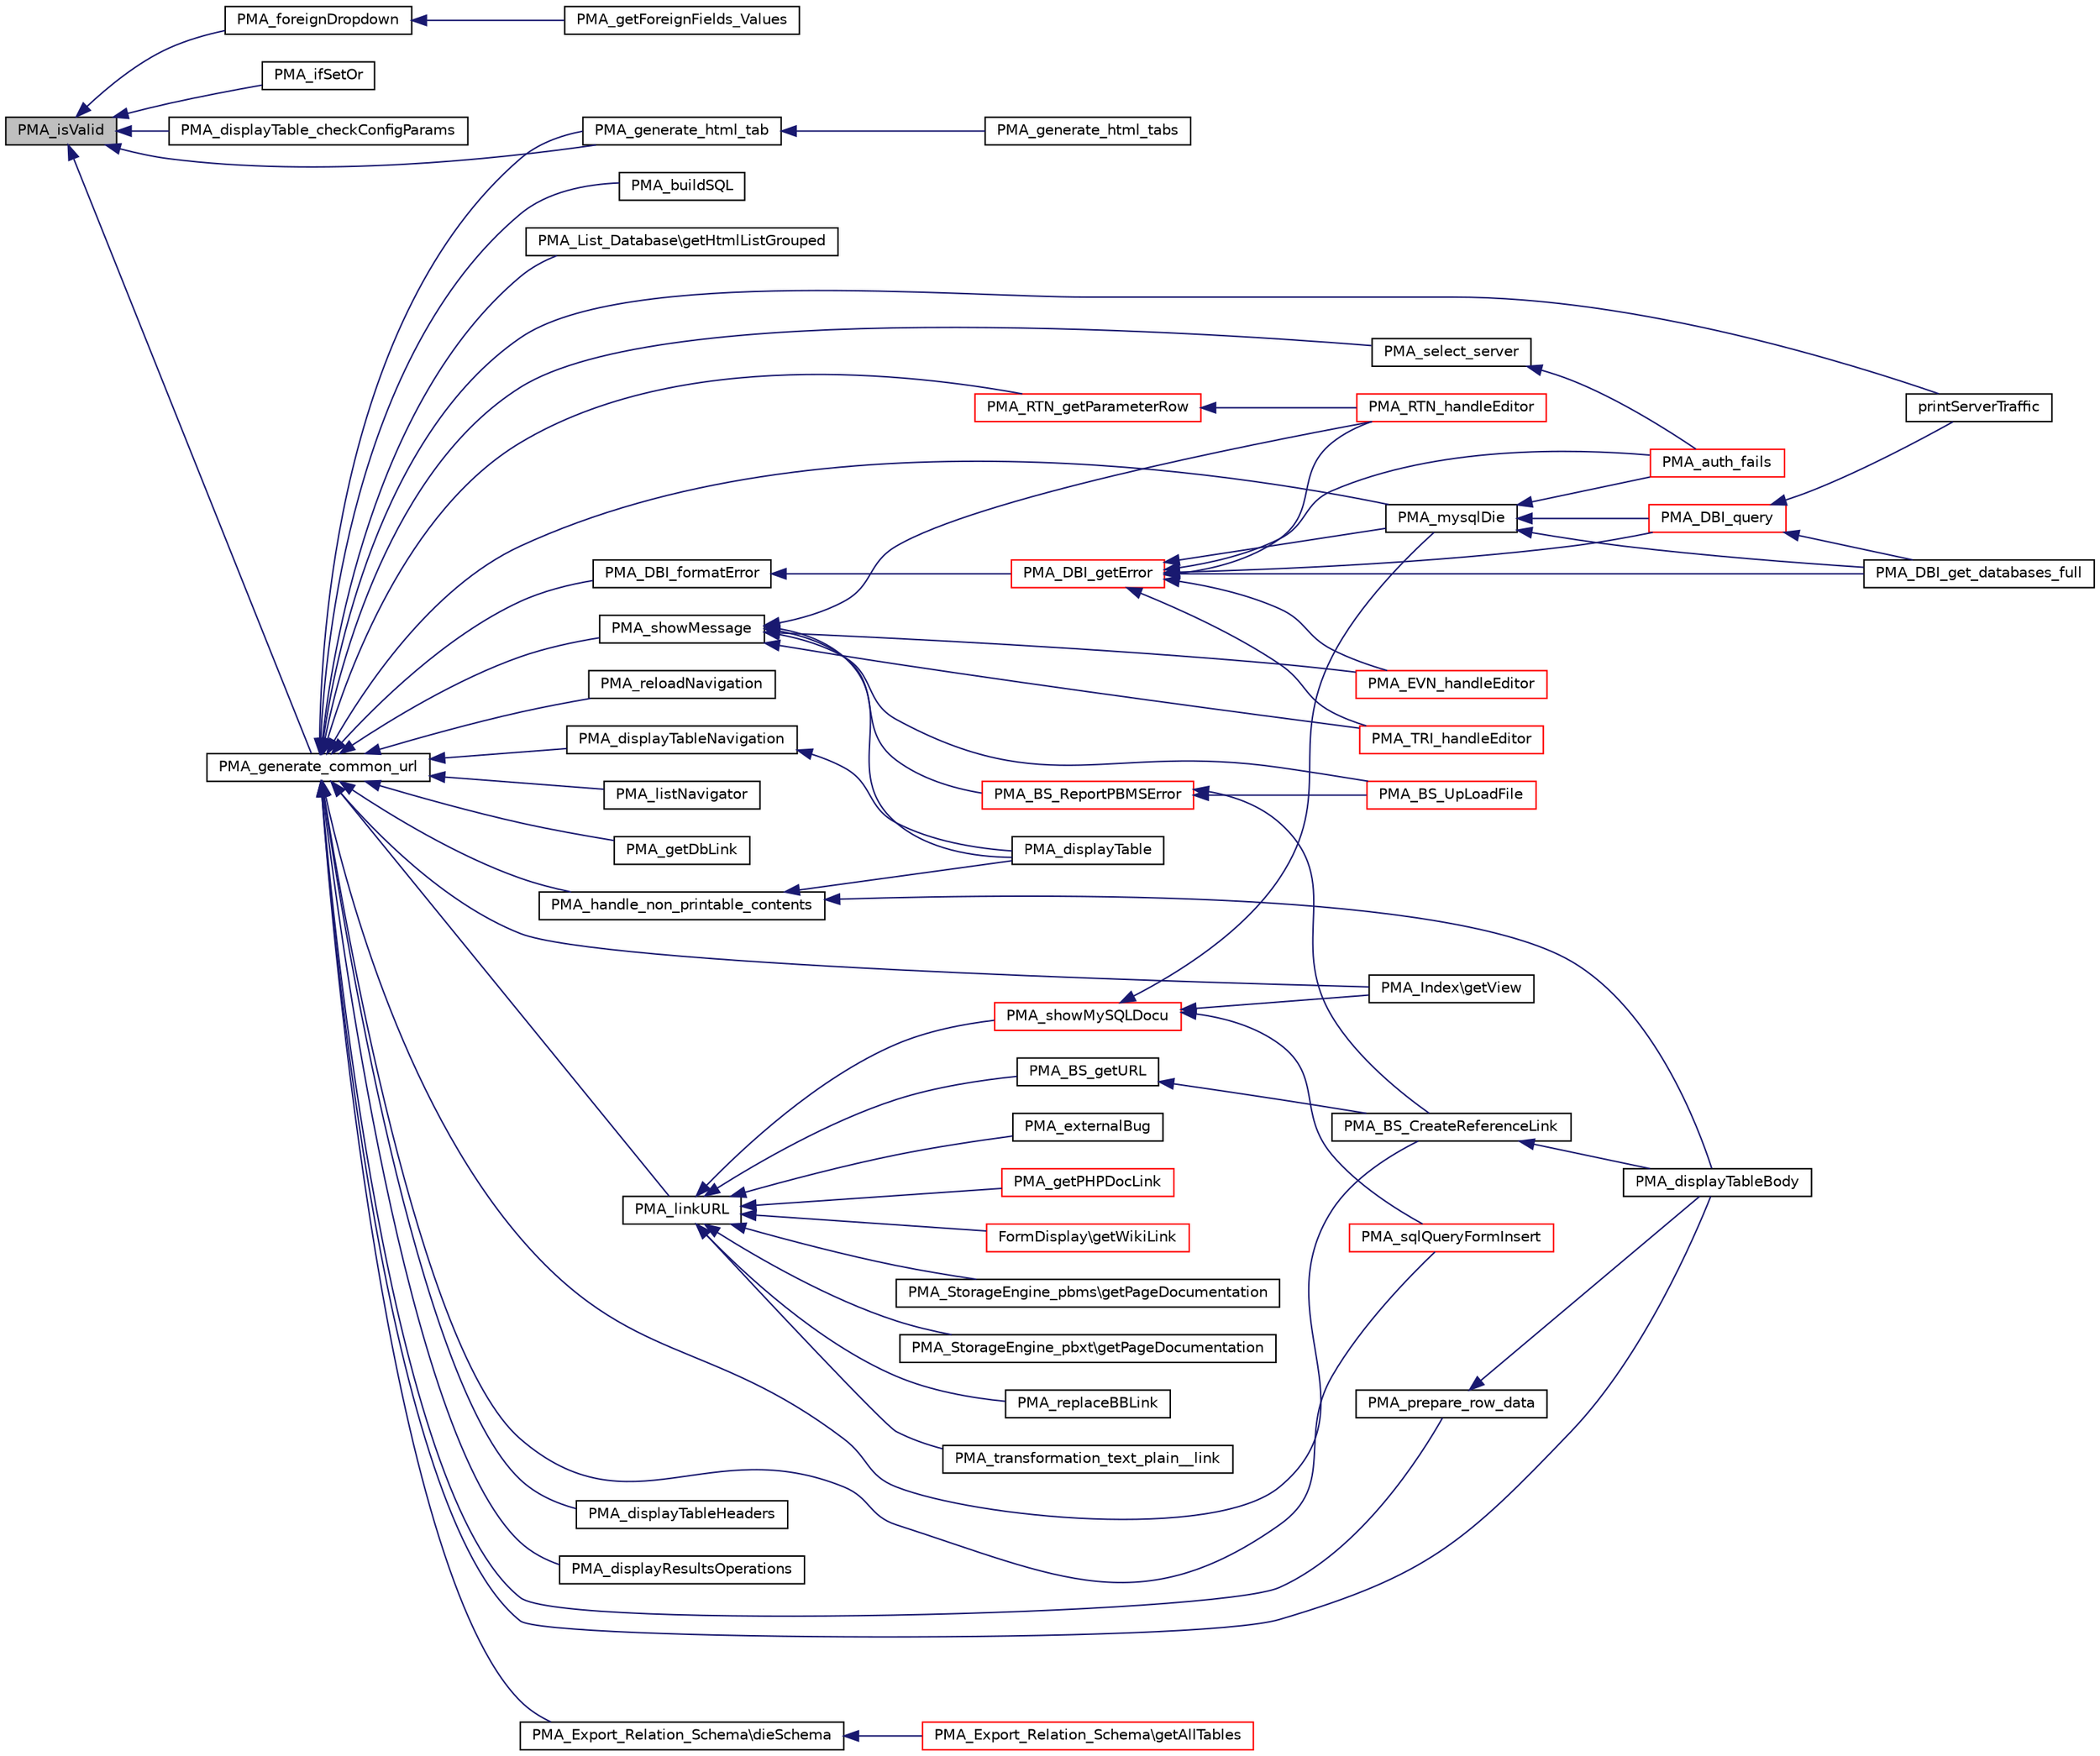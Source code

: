 digraph G
{
  edge [fontname="Helvetica",fontsize="10",labelfontname="Helvetica",labelfontsize="10"];
  node [fontname="Helvetica",fontsize="10",shape=record];
  rankdir="LR";
  Node1 [label="PMA_isValid",height=0.2,width=0.4,color="black", fillcolor="grey75", style="filled" fontcolor="black"];
  Node1 -> Node2 [dir="back",color="midnightblue",fontsize="10",style="solid",fontname="Helvetica"];
  Node2 [label="PMA_generate_html_tab",height=0.2,width=0.4,color="black", fillcolor="white", style="filled",URL="$common_8lib_8php.html#a72a2e88227b8b253f7ec8232b3563c88",tooltip="returns a tab for tabbed navigation."];
  Node2 -> Node3 [dir="back",color="midnightblue",fontsize="10",style="solid",fontname="Helvetica"];
  Node3 [label="PMA_generate_html_tabs",height=0.2,width=0.4,color="black", fillcolor="white", style="filled",URL="$common_8lib_8php.html#a7315d552f98b5fd4e370b61d0d029893",tooltip="returns html-code for a tab navigation"];
  Node1 -> Node4 [dir="back",color="midnightblue",fontsize="10",style="solid",fontname="Helvetica"];
  Node4 [label="PMA_ifSetOr",height=0.2,width=0.4,color="black", fillcolor="white", style="filled",URL="$core_8lib_8php.html#a98bdbf90fdf39169e08ec6a88f5b98b2",tooltip="checks given $var and returns it if valid, or $default of not valid given $var is also checked for ty..."];
  Node1 -> Node5 [dir="back",color="midnightblue",fontsize="10",style="solid",fontname="Helvetica"];
  Node5 [label="PMA_displayTable_checkConfigParams",height=0.2,width=0.4,color="black", fillcolor="white", style="filled",URL="$display__tbl_8lib_8php.html#a7b865266d030433cd3f2729dbd3d61ba",tooltip="Checks the posted options for viewing query resutls and sets appropriate values in the session..."];
  Node1 -> Node6 [dir="back",color="midnightblue",fontsize="10",style="solid",fontname="Helvetica"];
  Node6 [label="PMA_foreignDropdown",height=0.2,width=0.4,color="black", fillcolor="white", style="filled",URL="$relation_8lib_8php.html#a6bc36e1b0f6de6160a100084b572258f",tooltip="Outputs dropdown with values of foreign fields."];
  Node6 -> Node7 [dir="back",color="midnightblue",fontsize="10",style="solid",fontname="Helvetica"];
  Node7 [label="PMA_getForeignFields_Values",height=0.2,width=0.4,color="black", fillcolor="white", style="filled",URL="$tbl__select_8lib_8php.html#ae7f5731d913fedd05b08fae1e999bcf5",tooltip="Creates the HTML content for: 1) Browsing foreign data for a field."];
  Node1 -> Node8 [dir="back",color="midnightblue",fontsize="10",style="solid",fontname="Helvetica"];
  Node8 [label="PMA_generate_common_url",height=0.2,width=0.4,color="black", fillcolor="white", style="filled",URL="$url__generating_8lib_8php.html#ad5c0cfef7cb600a158a1ef5fa321a094",tooltip="Generates text with URL parameters."];
  Node8 -> Node9 [dir="back",color="midnightblue",fontsize="10",style="solid",fontname="Helvetica"];
  Node9 [label="PMA_BS_CreateReferenceLink",height=0.2,width=0.4,color="black", fillcolor="white", style="filled",URL="$blobstreaming_8lib_8php.html#a87b824dda195c745386060c163ee0bd7"];
  Node9 -> Node10 [dir="back",color="midnightblue",fontsize="10",style="solid",fontname="Helvetica"];
  Node10 [label="PMA_displayTableBody",height=0.2,width=0.4,color="black", fillcolor="white", style="filled",URL="$display__tbl_8lib_8php.html#a584c8e9b54e86afef57d654e60a836ed",tooltip="Displays the body of the results table."];
  Node8 -> Node11 [dir="back",color="midnightblue",fontsize="10",style="solid",fontname="Helvetica"];
  Node11 [label="PMA_mysqlDie",height=0.2,width=0.4,color="black", fillcolor="white", style="filled",URL="$common_8lib_8php.html#a4b5abc57e204c6266283131d03f66395",tooltip="Displays a MySQL error message in the right frame."];
  Node11 -> Node12 [dir="back",color="midnightblue",fontsize="10",style="solid",fontname="Helvetica"];
  Node12 [label="PMA_auth_fails",height=0.2,width=0.4,color="red", fillcolor="white", style="filled",URL="$config_8auth_8lib_8php.html#a29189416351efab06c47b2b9bf24e082",tooltip="User is not allowed to login to MySQL -&gt; authentication failed."];
  Node11 -> Node13 [dir="back",color="midnightblue",fontsize="10",style="solid",fontname="Helvetica"];
  Node13 [label="PMA_DBI_query",height=0.2,width=0.4,color="red", fillcolor="white", style="filled",URL="$database__interface_8lib_8php.html#ab439cded0e18a60e731e76aa4567c089",tooltip="runs a query"];
  Node13 -> Node14 [dir="back",color="midnightblue",fontsize="10",style="solid",fontname="Helvetica"];
  Node14 [label="PMA_DBI_get_databases_full",height=0.2,width=0.4,color="black", fillcolor="white", style="filled",URL="$database__interface_8lib_8php.html#a4b15b983bcb99fa22499c95a4df73c5e",tooltip="returns array with databases containing extended infos about them"];
  Node13 -> Node15 [dir="back",color="midnightblue",fontsize="10",style="solid",fontname="Helvetica"];
  Node15 [label="printServerTraffic",height=0.2,width=0.4,color="black", fillcolor="white", style="filled",URL="$server__status_8php.html#abfe999235a56a874471934cd49e1598d"];
  Node11 -> Node14 [dir="back",color="midnightblue",fontsize="10",style="solid",fontname="Helvetica"];
  Node8 -> Node16 [dir="back",color="midnightblue",fontsize="10",style="solid",fontname="Helvetica"];
  Node16 [label="PMA_reloadNavigation",height=0.2,width=0.4,color="black", fillcolor="white", style="filled",URL="$common_8lib_8php.html#a21d6575d460c4b3e00befe248b834d27",tooltip="Reloads navigation if needed."];
  Node8 -> Node17 [dir="back",color="midnightblue",fontsize="10",style="solid",fontname="Helvetica"];
  Node17 [label="PMA_showMessage",height=0.2,width=0.4,color="black", fillcolor="white", style="filled",URL="$common_8lib_8php.html#ac856542e67ea0192bc0fc7fd1fb21d09",tooltip="displays the message and the query usually the message is the result of the query executed..."];
  Node17 -> Node18 [dir="back",color="midnightblue",fontsize="10",style="solid",fontname="Helvetica"];
  Node18 [label="PMA_BS_ReportPBMSError",height=0.2,width=0.4,color="red", fillcolor="white", style="filled",URL="$blobstreaming_8lib_8php.html#afd189175fc3a153d7519dc5aae546d50",tooltip="Retrieves and shows PBMS error."];
  Node18 -> Node9 [dir="back",color="midnightblue",fontsize="10",style="solid",fontname="Helvetica"];
  Node18 -> Node19 [dir="back",color="midnightblue",fontsize="10",style="solid",fontname="Helvetica"];
  Node19 [label="PMA_BS_UpLoadFile",height=0.2,width=0.4,color="red", fillcolor="white", style="filled",URL="$blobstreaming_8lib_8php.html#a987ba4328adf59f089fd1bdc7b04fd32"];
  Node17 -> Node19 [dir="back",color="midnightblue",fontsize="10",style="solid",fontname="Helvetica"];
  Node17 -> Node20 [dir="back",color="midnightblue",fontsize="10",style="solid",fontname="Helvetica"];
  Node20 [label="PMA_displayTable",height=0.2,width=0.4,color="black", fillcolor="white", style="filled",URL="$display__tbl_8lib_8php.html#ab64d4328beb5bc6b0a62abfa39fb447a",tooltip="Displays a table of results returned by a SQL query."];
  Node17 -> Node21 [dir="back",color="midnightblue",fontsize="10",style="solid",fontname="Helvetica"];
  Node21 [label="PMA_EVN_handleEditor",height=0.2,width=0.4,color="red", fillcolor="white", style="filled",URL="$rte__events_8lib_8php.html#a9eb0f568d20bcb34761a1862b658d094",tooltip="Handles editor requests for adding or editing an item."];
  Node17 -> Node22 [dir="back",color="midnightblue",fontsize="10",style="solid",fontname="Helvetica"];
  Node22 [label="PMA_RTN_handleEditor",height=0.2,width=0.4,color="red", fillcolor="white", style="filled",URL="$rte__routines_8lib_8php.html#a5984f0f939595e2946293d251a03e095",tooltip="Handles editor requests for adding or editing an item."];
  Node17 -> Node23 [dir="back",color="midnightblue",fontsize="10",style="solid",fontname="Helvetica"];
  Node23 [label="PMA_TRI_handleEditor",height=0.2,width=0.4,color="red", fillcolor="white", style="filled",URL="$rte__triggers_8lib_8php.html#a1510d564284e1ac5013e2ce2a89a555a",tooltip="Handles editor requests for adding or editing an item."];
  Node8 -> Node2 [dir="back",color="midnightblue",fontsize="10",style="solid",fontname="Helvetica"];
  Node8 -> Node24 [dir="back",color="midnightblue",fontsize="10",style="solid",fontname="Helvetica"];
  Node24 [label="PMA_listNavigator",height=0.2,width=0.4,color="black", fillcolor="white", style="filled",URL="$common_8lib_8php.html#a45888b76abb2a86bd6d82af07f8f2837",tooltip="Generate navigation for a list."];
  Node8 -> Node25 [dir="back",color="midnightblue",fontsize="10",style="solid",fontname="Helvetica"];
  Node25 [label="PMA_getDbLink",height=0.2,width=0.4,color="black", fillcolor="white", style="filled",URL="$common_8lib_8php.html#a0b3cd9aaf328befb1b768ae7fee51994",tooltip="returns html code for db link to default db page"];
  Node8 -> Node26 [dir="back",color="midnightblue",fontsize="10",style="solid",fontname="Helvetica"];
  Node26 [label="PMA_linkURL",height=0.2,width=0.4,color="black", fillcolor="white", style="filled",URL="$core_8lib_8php.html#a9bbc563e958307413cd9a83f70ff2590",tooltip="Returns link to (possibly) external site using defined redirector."];
  Node26 -> Node27 [dir="back",color="midnightblue",fontsize="10",style="solid",fontname="Helvetica"];
  Node27 [label="PMA_BS_getURL",height=0.2,width=0.4,color="black", fillcolor="white", style="filled",URL="$blobstreaming_8lib_8php.html#adf77e91432ef80995189ec75d944e2f6"];
  Node27 -> Node9 [dir="back",color="midnightblue",fontsize="10",style="solid",fontname="Helvetica"];
  Node26 -> Node28 [dir="back",color="midnightblue",fontsize="10",style="solid",fontname="Helvetica"];
  Node28 [label="PMA_showMySQLDocu",height=0.2,width=0.4,color="red", fillcolor="white", style="filled",URL="$common_8lib_8php.html#a5b2c38942cb8fe55e02ba17d0bef9f15",tooltip="Displays a link to the official MySQL documentation."];
  Node28 -> Node11 [dir="back",color="midnightblue",fontsize="10",style="solid",fontname="Helvetica"];
  Node28 -> Node29 [dir="back",color="midnightblue",fontsize="10",style="solid",fontname="Helvetica"];
  Node29 [label="PMA_Index\\getView",height=0.2,width=0.4,color="black", fillcolor="white", style="filled",URL="$classPMA__Index.html#a0e8e4c5b27a81347e8b81c74fd8a091c",tooltip="Show index data."];
  Node28 -> Node30 [dir="back",color="midnightblue",fontsize="10",style="solid",fontname="Helvetica"];
  Node30 [label="PMA_sqlQueryFormInsert",height=0.2,width=0.4,color="red", fillcolor="white", style="filled",URL="$sql__query__form_8lib_8php.html#af3b549c125d7beec296f1ee1283bb681",tooltip="prints querybox fieldset"];
  Node26 -> Node31 [dir="back",color="midnightblue",fontsize="10",style="solid",fontname="Helvetica"];
  Node31 [label="PMA_externalBug",height=0.2,width=0.4,color="black", fillcolor="white", style="filled",URL="$common_8lib_8php.html#a08179f1484bb8c614cff2742669a54f5",tooltip="Displays a lightbulb hint explaining a known external bug that affects a functionality."];
  Node26 -> Node32 [dir="back",color="midnightblue",fontsize="10",style="solid",fontname="Helvetica"];
  Node32 [label="PMA_getPHPDocLink",height=0.2,width=0.4,color="red", fillcolor="white", style="filled",URL="$core_8lib_8php.html#abc3de2b8ee7b54f0bfa4b0e626612098",tooltip="Returns a link to the PHP documentation."];
  Node26 -> Node33 [dir="back",color="midnightblue",fontsize="10",style="solid",fontname="Helvetica"];
  Node33 [label="FormDisplay\\getWikiLink",height=0.2,width=0.4,color="red", fillcolor="white", style="filled",URL="$classFormDisplay.html#a55bb39fb6943edec8bc00213024b6c51",tooltip="Returns link to wiki."];
  Node26 -> Node34 [dir="back",color="midnightblue",fontsize="10",style="solid",fontname="Helvetica"];
  Node34 [label="PMA_StorageEngine_pbms\\getPageDocumentation",height=0.2,width=0.4,color="black", fillcolor="white", style="filled",URL="$classPMA__StorageEngine__pbms.html#aa2f1a01816bf14d4df5027f5719f97a9"];
  Node26 -> Node35 [dir="back",color="midnightblue",fontsize="10",style="solid",fontname="Helvetica"];
  Node35 [label="PMA_StorageEngine_pbxt\\getPageDocumentation",height=0.2,width=0.4,color="black", fillcolor="white", style="filled",URL="$classPMA__StorageEngine__pbxt.html#a4e103812e67df25099cc521b1a7a629a"];
  Node26 -> Node36 [dir="back",color="midnightblue",fontsize="10",style="solid",fontname="Helvetica"];
  Node36 [label="PMA_replaceBBLink",height=0.2,width=0.4,color="black", fillcolor="white", style="filled",URL="$sanitizing_8lib_8php.html#a110e56f2b6b909d95ac35aa112856b3b",tooltip="Callback function for replacing [a] links in bb code."];
  Node26 -> Node37 [dir="back",color="midnightblue",fontsize="10",style="solid",fontname="Helvetica"];
  Node37 [label="PMA_transformation_text_plain__link",height=0.2,width=0.4,color="black", fillcolor="white", style="filled",URL="$text__plain____link_8inc_8php.html#a57db0608cb58c7bd5fbd3bc12ab445e2"];
  Node8 -> Node38 [dir="back",color="midnightblue",fontsize="10",style="solid",fontname="Helvetica"];
  Node38 [label="PMA_DBI_formatError",height=0.2,width=0.4,color="black", fillcolor="white", style="filled",URL="$database__interface_8lib_8php.html#a53d2263f39303e561d76439d28f4a1be",tooltip="Formats database error message in a friendly way."];
  Node38 -> Node39 [dir="back",color="midnightblue",fontsize="10",style="solid",fontname="Helvetica"];
  Node39 [label="PMA_DBI_getError",height=0.2,width=0.4,color="red", fillcolor="white", style="filled",URL="$drizzle_8dbi_8lib_8php.html#a704868d694079bc38c1947d370b8bf79",tooltip="returns last error message or false if no errors occured"];
  Node39 -> Node11 [dir="back",color="midnightblue",fontsize="10",style="solid",fontname="Helvetica"];
  Node39 -> Node12 [dir="back",color="midnightblue",fontsize="10",style="solid",fontname="Helvetica"];
  Node39 -> Node13 [dir="back",color="midnightblue",fontsize="10",style="solid",fontname="Helvetica"];
  Node39 -> Node14 [dir="back",color="midnightblue",fontsize="10",style="solid",fontname="Helvetica"];
  Node39 -> Node21 [dir="back",color="midnightblue",fontsize="10",style="solid",fontname="Helvetica"];
  Node39 -> Node22 [dir="back",color="midnightblue",fontsize="10",style="solid",fontname="Helvetica"];
  Node39 -> Node23 [dir="back",color="midnightblue",fontsize="10",style="solid",fontname="Helvetica"];
  Node8 -> Node40 [dir="back",color="midnightblue",fontsize="10",style="solid",fontname="Helvetica"];
  Node40 [label="PMA_displayTableNavigation",height=0.2,width=0.4,color="black", fillcolor="white", style="filled",URL="$display__tbl_8lib_8php.html#ad976ef528675a4d65fd57ea37fc51e25",tooltip="Displays a navigation bar to browse among the results of a SQL query."];
  Node40 -> Node20 [dir="back",color="midnightblue",fontsize="10",style="solid",fontname="Helvetica"];
  Node8 -> Node41 [dir="back",color="midnightblue",fontsize="10",style="solid",fontname="Helvetica"];
  Node41 [label="PMA_displayTableHeaders",height=0.2,width=0.4,color="black", fillcolor="white", style="filled",URL="$display__tbl_8lib_8php.html#aae4044b44dccb4059685ea603dc52e9e",tooltip="Displays the headers of the results table."];
  Node8 -> Node10 [dir="back",color="midnightblue",fontsize="10",style="solid",fontname="Helvetica"];
  Node8 -> Node42 [dir="back",color="midnightblue",fontsize="10",style="solid",fontname="Helvetica"];
  Node42 [label="PMA_displayResultsOperations",height=0.2,width=0.4,color="black", fillcolor="white", style="filled",URL="$display__tbl_8lib_8php.html#ae2492e765f90454848fba297d5c447b5",tooltip="Displays operations that are available on results."];
  Node8 -> Node43 [dir="back",color="midnightblue",fontsize="10",style="solid",fontname="Helvetica"];
  Node43 [label="PMA_handle_non_printable_contents",height=0.2,width=0.4,color="black", fillcolor="white", style="filled",URL="$display__tbl_8lib_8php.html#adc2b985ffe56063359ca5c9b996518f9",tooltip="Verifies what to do with non-printable contents (binary or BLOB) in Browse mode."];
  Node43 -> Node10 [dir="back",color="midnightblue",fontsize="10",style="solid",fontname="Helvetica"];
  Node43 -> Node20 [dir="back",color="midnightblue",fontsize="10",style="solid",fontname="Helvetica"];
  Node8 -> Node44 [dir="back",color="midnightblue",fontsize="10",style="solid",fontname="Helvetica"];
  Node44 [label="PMA_prepare_row_data",height=0.2,width=0.4,color="black", fillcolor="white", style="filled",URL="$display__tbl_8lib_8php.html#a6ed2d818c168866b38b4b2486ddf66fd",tooltip="Prepares the displayable content of a data cell in Browse mode, taking into account foreign key descr..."];
  Node44 -> Node10 [dir="back",color="midnightblue",fontsize="10",style="solid",fontname="Helvetica"];
  Node8 -> Node45 [dir="back",color="midnightblue",fontsize="10",style="solid",fontname="Helvetica"];
  Node45 [label="PMA_Export_Relation_Schema\\dieSchema",height=0.2,width=0.4,color="black", fillcolor="white", style="filled",URL="$classPMA__Export__Relation__Schema.html#a567a83eeeb13b1a8e0c36f158ed72c65",tooltip="Displays an error message."];
  Node45 -> Node46 [dir="back",color="midnightblue",fontsize="10",style="solid",fontname="Helvetica"];
  Node46 [label="PMA_Export_Relation_Schema\\getAllTables",height=0.2,width=0.4,color="red", fillcolor="white", style="filled",URL="$classPMA__Export__Relation__Schema.html#a172c4334b67ef18111d57f48507d026f",tooltip="get all tables involved or included in page"];
  Node8 -> Node47 [dir="back",color="midnightblue",fontsize="10",style="solid",fontname="Helvetica"];
  Node47 [label="PMA_buildSQL",height=0.2,width=0.4,color="black", fillcolor="white", style="filled",URL="$import_8lib_8php.html#aab4f3c116d0893044f465b4956ec45ee",tooltip="Builds and executes SQL statements to create the database and tables as necessary, as well as insert all the data."];
  Node8 -> Node29 [dir="back",color="midnightblue",fontsize="10",style="solid",fontname="Helvetica"];
  Node8 -> Node48 [dir="back",color="midnightblue",fontsize="10",style="solid",fontname="Helvetica"];
  Node48 [label="PMA_List_Database\\getHtmlListGrouped",height=0.2,width=0.4,color="black", fillcolor="white", style="filled",URL="$classPMA__List__Database.html#a7bdea9aa5ef0e7c9033893aab4f1e6bd",tooltip="returns html code for list with dbs"];
  Node8 -> Node49 [dir="back",color="midnightblue",fontsize="10",style="solid",fontname="Helvetica"];
  Node49 [label="PMA_RTN_getParameterRow",height=0.2,width=0.4,color="red", fillcolor="white", style="filled",URL="$rte__routines_8lib_8php.html#affd7429d12fc2620ad784ac45af5b0fc",tooltip="Creates one row for the parameter table used in the routine editor."];
  Node49 -> Node22 [dir="back",color="midnightblue",fontsize="10",style="solid",fontname="Helvetica"];
  Node8 -> Node50 [dir="back",color="midnightblue",fontsize="10",style="solid",fontname="Helvetica"];
  Node50 [label="PMA_select_server",height=0.2,width=0.4,color="black", fillcolor="white", style="filled",URL="$select__server_8lib_8php.html#a3da852f4adae279e2069cd2482b2b677",tooltip="display server selection in list or selectbox form, or option tags only"];
  Node50 -> Node12 [dir="back",color="midnightblue",fontsize="10",style="solid",fontname="Helvetica"];
  Node8 -> Node15 [dir="back",color="midnightblue",fontsize="10",style="solid",fontname="Helvetica"];
  Node8 -> Node30 [dir="back",color="midnightblue",fontsize="10",style="solid",fontname="Helvetica"];
}
